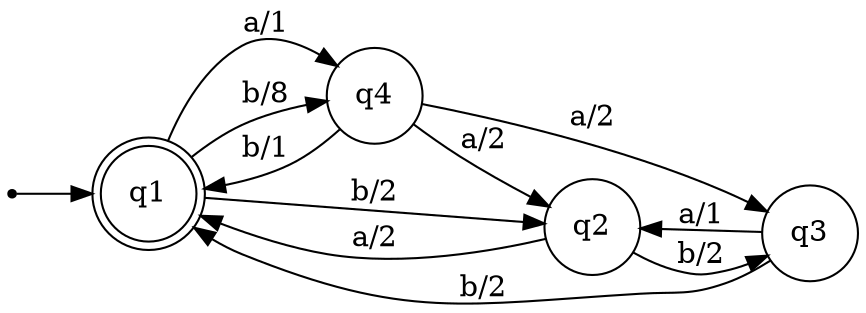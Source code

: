 digraph Automaton {
    node [shape=point] INIT;
    q1 [shape="doublecircle"];
    node [shape=circle];
    rankdir = LR;
    INIT -> q1;
    q1 -> q2 [label="b/2"];
    q1 -> q4 [label="a/1"];
    q1 -> q4 [label="b/8"];
    q2 -> q1 [label="a/2"];
    q2 -> q3 [label="b/2"];
    q3 -> q2 [label="a/1"];
    q3 -> q1 [label="b/2"];
    q4 -> q1 [label="b/1"];
    q4 -> q3 [label="a/2"];
    q4 -> q2 [label="a/2"];
}
